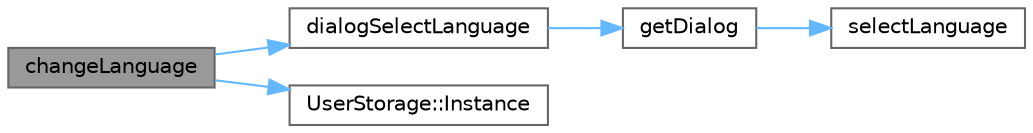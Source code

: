 digraph "changeLanguage"
{
 // LATEX_PDF_SIZE
  bgcolor="transparent";
  edge [fontname=Helvetica,fontsize=10,labelfontname=Helvetica,labelfontsize=10];
  node [fontname=Helvetica,fontsize=10,shape=box,height=0.2,width=0.4];
  rankdir="LR";
  Node1 [label="changeLanguage",height=0.2,width=0.4,color="gray40", fillcolor="grey60", style="filled", fontcolor="black",tooltip="Процедура смены языка пользовательского интерфейса бота"];
  Node1 -> Node2 [color="steelblue1",style="solid"];
  Node2 [label="dialogSelectLanguage",height=0.2,width=0.4,color="grey40", fillcolor="white", style="filled",URL="$dialogs_8h.html#add8ec8cb6a7fbfb070fe37ea991a8a0d",tooltip="Функция получения диалога смены языка"];
  Node2 -> Node3 [color="steelblue1",style="solid"];
  Node3 [label="getDialog",height=0.2,width=0.4,color="grey40", fillcolor="white", style="filled",URL="$dialogs_8h.html#aa61017178f7b6622a86a4889335ff700",tooltip="Функция получения диалога"];
  Node3 -> Node4 [color="steelblue1",style="solid"];
  Node4 [label="selectLanguage",height=0.2,width=0.4,color="grey40", fillcolor="white", style="filled",URL="$dialogs_8h.html#aceddf3376fac8a9ad9c1e7f72be6d818",tooltip="Функция получения диалога"];
  Node1 -> Node5 [color="steelblue1",style="solid"];
  Node5 [label="UserStorage::Instance",height=0.2,width=0.4,color="grey40", fillcolor="white", style="filled",URL="$class_user_storage.html#a517d664566fb7190ce95e1b5688851ed",tooltip="Метод получения экземпляра класса-одиночки UserStorage"];
}
